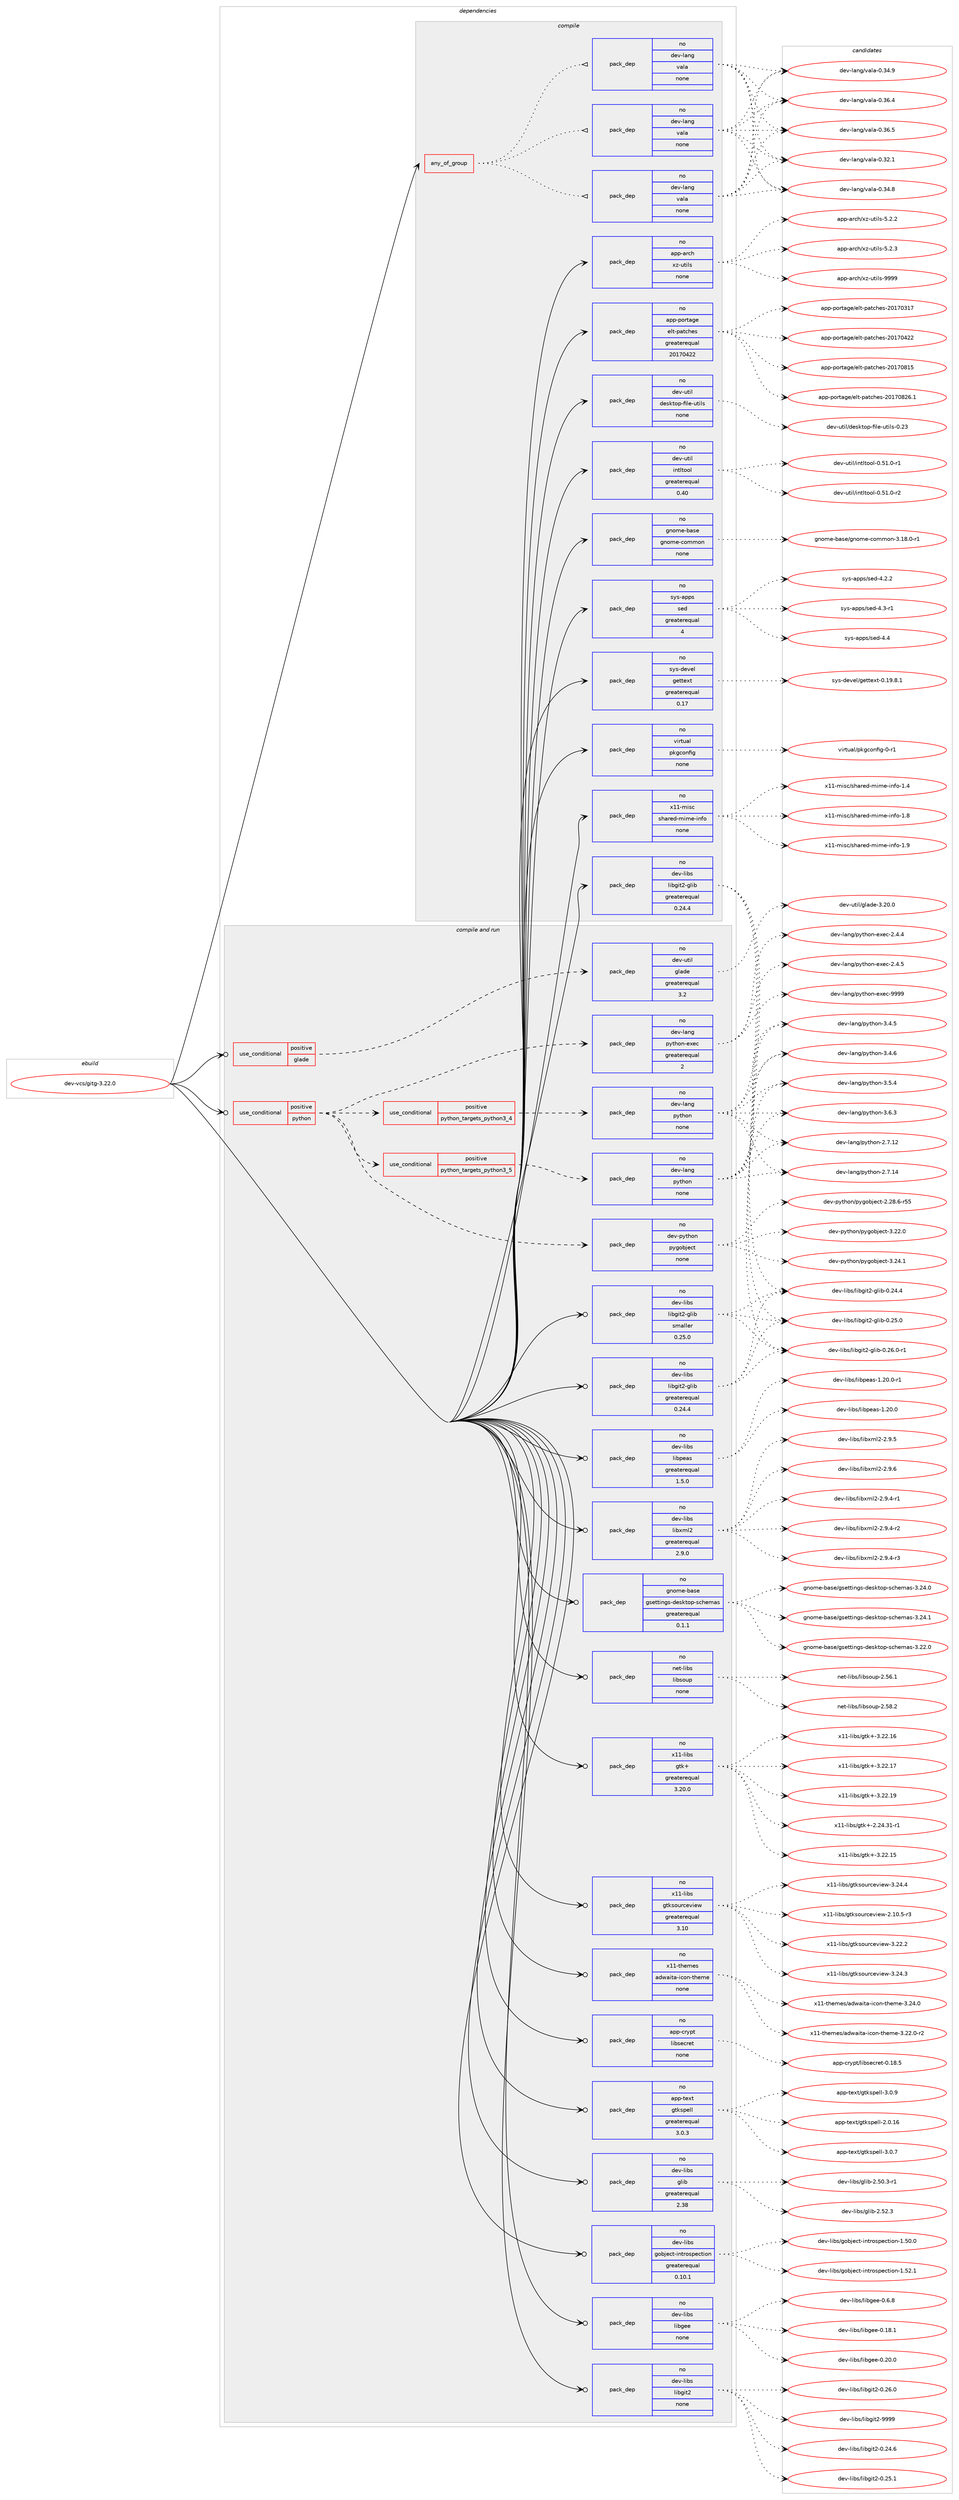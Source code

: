 digraph prolog {

# *************
# Graph options
# *************

newrank=true;
concentrate=true;
compound=true;
graph [rankdir=LR,fontname=Helvetica,fontsize=10,ranksep=1.5];#, ranksep=2.5, nodesep=0.2];
edge  [arrowhead=vee];
node  [fontname=Helvetica,fontsize=10];

# **********
# The ebuild
# **********

subgraph cluster_leftcol {
color=gray;
rank=same;
label=<<i>ebuild</i>>;
id [label="dev-vcs/gitg-3.22.0", color=red, width=4, href="../dev-vcs/gitg-3.22.0.svg"];
}

# ****************
# The dependencies
# ****************

subgraph cluster_midcol {
color=gray;
label=<<i>dependencies</i>>;
subgraph cluster_compile {
fillcolor="#eeeeee";
style=filled;
label=<<i>compile</i>>;
subgraph any4275 {
dependency291069 [label=<<TABLE BORDER="0" CELLBORDER="1" CELLSPACING="0" CELLPADDING="4"><TR><TD CELLPADDING="10">any_of_group</TD></TR></TABLE>>, shape=none, color=red];subgraph pack207439 {
dependency291070 [label=<<TABLE BORDER="0" CELLBORDER="1" CELLSPACING="0" CELLPADDING="4" WIDTH="220"><TR><TD ROWSPAN="6" CELLPADDING="30">pack_dep</TD></TR><TR><TD WIDTH="110">no</TD></TR><TR><TD>dev-lang</TD></TR><TR><TD>vala</TD></TR><TR><TD>none</TD></TR><TR><TD></TD></TR></TABLE>>, shape=none, color=blue];
}
dependency291069:e -> dependency291070:w [weight=20,style="dotted",arrowhead="oinv"];
subgraph pack207440 {
dependency291071 [label=<<TABLE BORDER="0" CELLBORDER="1" CELLSPACING="0" CELLPADDING="4" WIDTH="220"><TR><TD ROWSPAN="6" CELLPADDING="30">pack_dep</TD></TR><TR><TD WIDTH="110">no</TD></TR><TR><TD>dev-lang</TD></TR><TR><TD>vala</TD></TR><TR><TD>none</TD></TR><TR><TD></TD></TR></TABLE>>, shape=none, color=blue];
}
dependency291069:e -> dependency291071:w [weight=20,style="dotted",arrowhead="oinv"];
subgraph pack207441 {
dependency291072 [label=<<TABLE BORDER="0" CELLBORDER="1" CELLSPACING="0" CELLPADDING="4" WIDTH="220"><TR><TD ROWSPAN="6" CELLPADDING="30">pack_dep</TD></TR><TR><TD WIDTH="110">no</TD></TR><TR><TD>dev-lang</TD></TR><TR><TD>vala</TD></TR><TR><TD>none</TD></TR><TR><TD></TD></TR></TABLE>>, shape=none, color=blue];
}
dependency291069:e -> dependency291072:w [weight=20,style="dotted",arrowhead="oinv"];
}
id:e -> dependency291069:w [weight=20,style="solid",arrowhead="vee"];
subgraph pack207442 {
dependency291073 [label=<<TABLE BORDER="0" CELLBORDER="1" CELLSPACING="0" CELLPADDING="4" WIDTH="220"><TR><TD ROWSPAN="6" CELLPADDING="30">pack_dep</TD></TR><TR><TD WIDTH="110">no</TD></TR><TR><TD>app-arch</TD></TR><TR><TD>xz-utils</TD></TR><TR><TD>none</TD></TR><TR><TD></TD></TR></TABLE>>, shape=none, color=blue];
}
id:e -> dependency291073:w [weight=20,style="solid",arrowhead="vee"];
subgraph pack207443 {
dependency291074 [label=<<TABLE BORDER="0" CELLBORDER="1" CELLSPACING="0" CELLPADDING="4" WIDTH="220"><TR><TD ROWSPAN="6" CELLPADDING="30">pack_dep</TD></TR><TR><TD WIDTH="110">no</TD></TR><TR><TD>app-portage</TD></TR><TR><TD>elt-patches</TD></TR><TR><TD>greaterequal</TD></TR><TR><TD>20170422</TD></TR></TABLE>>, shape=none, color=blue];
}
id:e -> dependency291074:w [weight=20,style="solid",arrowhead="vee"];
subgraph pack207444 {
dependency291075 [label=<<TABLE BORDER="0" CELLBORDER="1" CELLSPACING="0" CELLPADDING="4" WIDTH="220"><TR><TD ROWSPAN="6" CELLPADDING="30">pack_dep</TD></TR><TR><TD WIDTH="110">no</TD></TR><TR><TD>dev-libs</TD></TR><TR><TD>libgit2-glib</TD></TR><TR><TD>greaterequal</TD></TR><TR><TD>0.24.4</TD></TR></TABLE>>, shape=none, color=blue];
}
id:e -> dependency291075:w [weight=20,style="solid",arrowhead="vee"];
subgraph pack207445 {
dependency291076 [label=<<TABLE BORDER="0" CELLBORDER="1" CELLSPACING="0" CELLPADDING="4" WIDTH="220"><TR><TD ROWSPAN="6" CELLPADDING="30">pack_dep</TD></TR><TR><TD WIDTH="110">no</TD></TR><TR><TD>dev-util</TD></TR><TR><TD>desktop-file-utils</TD></TR><TR><TD>none</TD></TR><TR><TD></TD></TR></TABLE>>, shape=none, color=blue];
}
id:e -> dependency291076:w [weight=20,style="solid",arrowhead="vee"];
subgraph pack207446 {
dependency291077 [label=<<TABLE BORDER="0" CELLBORDER="1" CELLSPACING="0" CELLPADDING="4" WIDTH="220"><TR><TD ROWSPAN="6" CELLPADDING="30">pack_dep</TD></TR><TR><TD WIDTH="110">no</TD></TR><TR><TD>dev-util</TD></TR><TR><TD>intltool</TD></TR><TR><TD>greaterequal</TD></TR><TR><TD>0.40</TD></TR></TABLE>>, shape=none, color=blue];
}
id:e -> dependency291077:w [weight=20,style="solid",arrowhead="vee"];
subgraph pack207447 {
dependency291078 [label=<<TABLE BORDER="0" CELLBORDER="1" CELLSPACING="0" CELLPADDING="4" WIDTH="220"><TR><TD ROWSPAN="6" CELLPADDING="30">pack_dep</TD></TR><TR><TD WIDTH="110">no</TD></TR><TR><TD>gnome-base</TD></TR><TR><TD>gnome-common</TD></TR><TR><TD>none</TD></TR><TR><TD></TD></TR></TABLE>>, shape=none, color=blue];
}
id:e -> dependency291078:w [weight=20,style="solid",arrowhead="vee"];
subgraph pack207448 {
dependency291079 [label=<<TABLE BORDER="0" CELLBORDER="1" CELLSPACING="0" CELLPADDING="4" WIDTH="220"><TR><TD ROWSPAN="6" CELLPADDING="30">pack_dep</TD></TR><TR><TD WIDTH="110">no</TD></TR><TR><TD>sys-apps</TD></TR><TR><TD>sed</TD></TR><TR><TD>greaterequal</TD></TR><TR><TD>4</TD></TR></TABLE>>, shape=none, color=blue];
}
id:e -> dependency291079:w [weight=20,style="solid",arrowhead="vee"];
subgraph pack207449 {
dependency291080 [label=<<TABLE BORDER="0" CELLBORDER="1" CELLSPACING="0" CELLPADDING="4" WIDTH="220"><TR><TD ROWSPAN="6" CELLPADDING="30">pack_dep</TD></TR><TR><TD WIDTH="110">no</TD></TR><TR><TD>sys-devel</TD></TR><TR><TD>gettext</TD></TR><TR><TD>greaterequal</TD></TR><TR><TD>0.17</TD></TR></TABLE>>, shape=none, color=blue];
}
id:e -> dependency291080:w [weight=20,style="solid",arrowhead="vee"];
subgraph pack207450 {
dependency291081 [label=<<TABLE BORDER="0" CELLBORDER="1" CELLSPACING="0" CELLPADDING="4" WIDTH="220"><TR><TD ROWSPAN="6" CELLPADDING="30">pack_dep</TD></TR><TR><TD WIDTH="110">no</TD></TR><TR><TD>virtual</TD></TR><TR><TD>pkgconfig</TD></TR><TR><TD>none</TD></TR><TR><TD></TD></TR></TABLE>>, shape=none, color=blue];
}
id:e -> dependency291081:w [weight=20,style="solid",arrowhead="vee"];
subgraph pack207451 {
dependency291082 [label=<<TABLE BORDER="0" CELLBORDER="1" CELLSPACING="0" CELLPADDING="4" WIDTH="220"><TR><TD ROWSPAN="6" CELLPADDING="30">pack_dep</TD></TR><TR><TD WIDTH="110">no</TD></TR><TR><TD>x11-misc</TD></TR><TR><TD>shared-mime-info</TD></TR><TR><TD>none</TD></TR><TR><TD></TD></TR></TABLE>>, shape=none, color=blue];
}
id:e -> dependency291082:w [weight=20,style="solid",arrowhead="vee"];
}
subgraph cluster_compileandrun {
fillcolor="#eeeeee";
style=filled;
label=<<i>compile and run</i>>;
subgraph cond79303 {
dependency291083 [label=<<TABLE BORDER="0" CELLBORDER="1" CELLSPACING="0" CELLPADDING="4"><TR><TD ROWSPAN="3" CELLPADDING="10">use_conditional</TD></TR><TR><TD>positive</TD></TR><TR><TD>glade</TD></TR></TABLE>>, shape=none, color=red];
subgraph pack207452 {
dependency291084 [label=<<TABLE BORDER="0" CELLBORDER="1" CELLSPACING="0" CELLPADDING="4" WIDTH="220"><TR><TD ROWSPAN="6" CELLPADDING="30">pack_dep</TD></TR><TR><TD WIDTH="110">no</TD></TR><TR><TD>dev-util</TD></TR><TR><TD>glade</TD></TR><TR><TD>greaterequal</TD></TR><TR><TD>3.2</TD></TR></TABLE>>, shape=none, color=blue];
}
dependency291083:e -> dependency291084:w [weight=20,style="dashed",arrowhead="vee"];
}
id:e -> dependency291083:w [weight=20,style="solid",arrowhead="odotvee"];
subgraph cond79304 {
dependency291085 [label=<<TABLE BORDER="0" CELLBORDER="1" CELLSPACING="0" CELLPADDING="4"><TR><TD ROWSPAN="3" CELLPADDING="10">use_conditional</TD></TR><TR><TD>positive</TD></TR><TR><TD>python</TD></TR></TABLE>>, shape=none, color=red];
subgraph cond79305 {
dependency291086 [label=<<TABLE BORDER="0" CELLBORDER="1" CELLSPACING="0" CELLPADDING="4"><TR><TD ROWSPAN="3" CELLPADDING="10">use_conditional</TD></TR><TR><TD>positive</TD></TR><TR><TD>python_targets_python3_4</TD></TR></TABLE>>, shape=none, color=red];
subgraph pack207453 {
dependency291087 [label=<<TABLE BORDER="0" CELLBORDER="1" CELLSPACING="0" CELLPADDING="4" WIDTH="220"><TR><TD ROWSPAN="6" CELLPADDING="30">pack_dep</TD></TR><TR><TD WIDTH="110">no</TD></TR><TR><TD>dev-lang</TD></TR><TR><TD>python</TD></TR><TR><TD>none</TD></TR><TR><TD></TD></TR></TABLE>>, shape=none, color=blue];
}
dependency291086:e -> dependency291087:w [weight=20,style="dashed",arrowhead="vee"];
}
dependency291085:e -> dependency291086:w [weight=20,style="dashed",arrowhead="vee"];
subgraph cond79306 {
dependency291088 [label=<<TABLE BORDER="0" CELLBORDER="1" CELLSPACING="0" CELLPADDING="4"><TR><TD ROWSPAN="3" CELLPADDING="10">use_conditional</TD></TR><TR><TD>positive</TD></TR><TR><TD>python_targets_python3_5</TD></TR></TABLE>>, shape=none, color=red];
subgraph pack207454 {
dependency291089 [label=<<TABLE BORDER="0" CELLBORDER="1" CELLSPACING="0" CELLPADDING="4" WIDTH="220"><TR><TD ROWSPAN="6" CELLPADDING="30">pack_dep</TD></TR><TR><TD WIDTH="110">no</TD></TR><TR><TD>dev-lang</TD></TR><TR><TD>python</TD></TR><TR><TD>none</TD></TR><TR><TD></TD></TR></TABLE>>, shape=none, color=blue];
}
dependency291088:e -> dependency291089:w [weight=20,style="dashed",arrowhead="vee"];
}
dependency291085:e -> dependency291088:w [weight=20,style="dashed",arrowhead="vee"];
subgraph pack207455 {
dependency291090 [label=<<TABLE BORDER="0" CELLBORDER="1" CELLSPACING="0" CELLPADDING="4" WIDTH="220"><TR><TD ROWSPAN="6" CELLPADDING="30">pack_dep</TD></TR><TR><TD WIDTH="110">no</TD></TR><TR><TD>dev-lang</TD></TR><TR><TD>python-exec</TD></TR><TR><TD>greaterequal</TD></TR><TR><TD>2</TD></TR></TABLE>>, shape=none, color=blue];
}
dependency291085:e -> dependency291090:w [weight=20,style="dashed",arrowhead="vee"];
subgraph pack207456 {
dependency291091 [label=<<TABLE BORDER="0" CELLBORDER="1" CELLSPACING="0" CELLPADDING="4" WIDTH="220"><TR><TD ROWSPAN="6" CELLPADDING="30">pack_dep</TD></TR><TR><TD WIDTH="110">no</TD></TR><TR><TD>dev-python</TD></TR><TR><TD>pygobject</TD></TR><TR><TD>none</TD></TR><TR><TD></TD></TR></TABLE>>, shape=none, color=blue];
}
dependency291085:e -> dependency291091:w [weight=20,style="dashed",arrowhead="vee"];
}
id:e -> dependency291085:w [weight=20,style="solid",arrowhead="odotvee"];
subgraph pack207457 {
dependency291092 [label=<<TABLE BORDER="0" CELLBORDER="1" CELLSPACING="0" CELLPADDING="4" WIDTH="220"><TR><TD ROWSPAN="6" CELLPADDING="30">pack_dep</TD></TR><TR><TD WIDTH="110">no</TD></TR><TR><TD>app-crypt</TD></TR><TR><TD>libsecret</TD></TR><TR><TD>none</TD></TR><TR><TD></TD></TR></TABLE>>, shape=none, color=blue];
}
id:e -> dependency291092:w [weight=20,style="solid",arrowhead="odotvee"];
subgraph pack207458 {
dependency291093 [label=<<TABLE BORDER="0" CELLBORDER="1" CELLSPACING="0" CELLPADDING="4" WIDTH="220"><TR><TD ROWSPAN="6" CELLPADDING="30">pack_dep</TD></TR><TR><TD WIDTH="110">no</TD></TR><TR><TD>app-text</TD></TR><TR><TD>gtkspell</TD></TR><TR><TD>greaterequal</TD></TR><TR><TD>3.0.3</TD></TR></TABLE>>, shape=none, color=blue];
}
id:e -> dependency291093:w [weight=20,style="solid",arrowhead="odotvee"];
subgraph pack207459 {
dependency291094 [label=<<TABLE BORDER="0" CELLBORDER="1" CELLSPACING="0" CELLPADDING="4" WIDTH="220"><TR><TD ROWSPAN="6" CELLPADDING="30">pack_dep</TD></TR><TR><TD WIDTH="110">no</TD></TR><TR><TD>dev-libs</TD></TR><TR><TD>glib</TD></TR><TR><TD>greaterequal</TD></TR><TR><TD>2.38</TD></TR></TABLE>>, shape=none, color=blue];
}
id:e -> dependency291094:w [weight=20,style="solid",arrowhead="odotvee"];
subgraph pack207460 {
dependency291095 [label=<<TABLE BORDER="0" CELLBORDER="1" CELLSPACING="0" CELLPADDING="4" WIDTH="220"><TR><TD ROWSPAN="6" CELLPADDING="30">pack_dep</TD></TR><TR><TD WIDTH="110">no</TD></TR><TR><TD>dev-libs</TD></TR><TR><TD>gobject-introspection</TD></TR><TR><TD>greaterequal</TD></TR><TR><TD>0.10.1</TD></TR></TABLE>>, shape=none, color=blue];
}
id:e -> dependency291095:w [weight=20,style="solid",arrowhead="odotvee"];
subgraph pack207461 {
dependency291096 [label=<<TABLE BORDER="0" CELLBORDER="1" CELLSPACING="0" CELLPADDING="4" WIDTH="220"><TR><TD ROWSPAN="6" CELLPADDING="30">pack_dep</TD></TR><TR><TD WIDTH="110">no</TD></TR><TR><TD>dev-libs</TD></TR><TR><TD>libgee</TD></TR><TR><TD>none</TD></TR><TR><TD></TD></TR></TABLE>>, shape=none, color=blue];
}
id:e -> dependency291096:w [weight=20,style="solid",arrowhead="odotvee"];
subgraph pack207462 {
dependency291097 [label=<<TABLE BORDER="0" CELLBORDER="1" CELLSPACING="0" CELLPADDING="4" WIDTH="220"><TR><TD ROWSPAN="6" CELLPADDING="30">pack_dep</TD></TR><TR><TD WIDTH="110">no</TD></TR><TR><TD>dev-libs</TD></TR><TR><TD>libgit2</TD></TR><TR><TD>none</TD></TR><TR><TD></TD></TR></TABLE>>, shape=none, color=blue];
}
id:e -> dependency291097:w [weight=20,style="solid",arrowhead="odotvee"];
subgraph pack207463 {
dependency291098 [label=<<TABLE BORDER="0" CELLBORDER="1" CELLSPACING="0" CELLPADDING="4" WIDTH="220"><TR><TD ROWSPAN="6" CELLPADDING="30">pack_dep</TD></TR><TR><TD WIDTH="110">no</TD></TR><TR><TD>dev-libs</TD></TR><TR><TD>libgit2-glib</TD></TR><TR><TD>greaterequal</TD></TR><TR><TD>0.24.4</TD></TR></TABLE>>, shape=none, color=blue];
}
id:e -> dependency291098:w [weight=20,style="solid",arrowhead="odotvee"];
subgraph pack207464 {
dependency291099 [label=<<TABLE BORDER="0" CELLBORDER="1" CELLSPACING="0" CELLPADDING="4" WIDTH="220"><TR><TD ROWSPAN="6" CELLPADDING="30">pack_dep</TD></TR><TR><TD WIDTH="110">no</TD></TR><TR><TD>dev-libs</TD></TR><TR><TD>libgit2-glib</TD></TR><TR><TD>smaller</TD></TR><TR><TD>0.25.0</TD></TR></TABLE>>, shape=none, color=blue];
}
id:e -> dependency291099:w [weight=20,style="solid",arrowhead="odotvee"];
subgraph pack207465 {
dependency291100 [label=<<TABLE BORDER="0" CELLBORDER="1" CELLSPACING="0" CELLPADDING="4" WIDTH="220"><TR><TD ROWSPAN="6" CELLPADDING="30">pack_dep</TD></TR><TR><TD WIDTH="110">no</TD></TR><TR><TD>dev-libs</TD></TR><TR><TD>libpeas</TD></TR><TR><TD>greaterequal</TD></TR><TR><TD>1.5.0</TD></TR></TABLE>>, shape=none, color=blue];
}
id:e -> dependency291100:w [weight=20,style="solid",arrowhead="odotvee"];
subgraph pack207466 {
dependency291101 [label=<<TABLE BORDER="0" CELLBORDER="1" CELLSPACING="0" CELLPADDING="4" WIDTH="220"><TR><TD ROWSPAN="6" CELLPADDING="30">pack_dep</TD></TR><TR><TD WIDTH="110">no</TD></TR><TR><TD>dev-libs</TD></TR><TR><TD>libxml2</TD></TR><TR><TD>greaterequal</TD></TR><TR><TD>2.9.0</TD></TR></TABLE>>, shape=none, color=blue];
}
id:e -> dependency291101:w [weight=20,style="solid",arrowhead="odotvee"];
subgraph pack207467 {
dependency291102 [label=<<TABLE BORDER="0" CELLBORDER="1" CELLSPACING="0" CELLPADDING="4" WIDTH="220"><TR><TD ROWSPAN="6" CELLPADDING="30">pack_dep</TD></TR><TR><TD WIDTH="110">no</TD></TR><TR><TD>gnome-base</TD></TR><TR><TD>gsettings-desktop-schemas</TD></TR><TR><TD>greaterequal</TD></TR><TR><TD>0.1.1</TD></TR></TABLE>>, shape=none, color=blue];
}
id:e -> dependency291102:w [weight=20,style="solid",arrowhead="odotvee"];
subgraph pack207468 {
dependency291103 [label=<<TABLE BORDER="0" CELLBORDER="1" CELLSPACING="0" CELLPADDING="4" WIDTH="220"><TR><TD ROWSPAN="6" CELLPADDING="30">pack_dep</TD></TR><TR><TD WIDTH="110">no</TD></TR><TR><TD>net-libs</TD></TR><TR><TD>libsoup</TD></TR><TR><TD>none</TD></TR><TR><TD></TD></TR></TABLE>>, shape=none, color=blue];
}
id:e -> dependency291103:w [weight=20,style="solid",arrowhead="odotvee"];
subgraph pack207469 {
dependency291104 [label=<<TABLE BORDER="0" CELLBORDER="1" CELLSPACING="0" CELLPADDING="4" WIDTH="220"><TR><TD ROWSPAN="6" CELLPADDING="30">pack_dep</TD></TR><TR><TD WIDTH="110">no</TD></TR><TR><TD>x11-libs</TD></TR><TR><TD>gtk+</TD></TR><TR><TD>greaterequal</TD></TR><TR><TD>3.20.0</TD></TR></TABLE>>, shape=none, color=blue];
}
id:e -> dependency291104:w [weight=20,style="solid",arrowhead="odotvee"];
subgraph pack207470 {
dependency291105 [label=<<TABLE BORDER="0" CELLBORDER="1" CELLSPACING="0" CELLPADDING="4" WIDTH="220"><TR><TD ROWSPAN="6" CELLPADDING="30">pack_dep</TD></TR><TR><TD WIDTH="110">no</TD></TR><TR><TD>x11-libs</TD></TR><TR><TD>gtksourceview</TD></TR><TR><TD>greaterequal</TD></TR><TR><TD>3.10</TD></TR></TABLE>>, shape=none, color=blue];
}
id:e -> dependency291105:w [weight=20,style="solid",arrowhead="odotvee"];
subgraph pack207471 {
dependency291106 [label=<<TABLE BORDER="0" CELLBORDER="1" CELLSPACING="0" CELLPADDING="4" WIDTH="220"><TR><TD ROWSPAN="6" CELLPADDING="30">pack_dep</TD></TR><TR><TD WIDTH="110">no</TD></TR><TR><TD>x11-themes</TD></TR><TR><TD>adwaita-icon-theme</TD></TR><TR><TD>none</TD></TR><TR><TD></TD></TR></TABLE>>, shape=none, color=blue];
}
id:e -> dependency291106:w [weight=20,style="solid",arrowhead="odotvee"];
}
subgraph cluster_run {
fillcolor="#eeeeee";
style=filled;
label=<<i>run</i>>;
}
}

# **************
# The candidates
# **************

subgraph cluster_choices {
rank=same;
color=gray;
label=<<i>candidates</i>>;

subgraph choice207439 {
color=black;
nodesep=1;
choice100101118451089711010347118971089745484651504649 [label="dev-lang/vala-0.32.1", color=red, width=4,href="../dev-lang/vala-0.32.1.svg"];
choice100101118451089711010347118971089745484651524656 [label="dev-lang/vala-0.34.8", color=red, width=4,href="../dev-lang/vala-0.34.8.svg"];
choice100101118451089711010347118971089745484651524657 [label="dev-lang/vala-0.34.9", color=red, width=4,href="../dev-lang/vala-0.34.9.svg"];
choice100101118451089711010347118971089745484651544652 [label="dev-lang/vala-0.36.4", color=red, width=4,href="../dev-lang/vala-0.36.4.svg"];
choice100101118451089711010347118971089745484651544653 [label="dev-lang/vala-0.36.5", color=red, width=4,href="../dev-lang/vala-0.36.5.svg"];
dependency291070:e -> choice100101118451089711010347118971089745484651504649:w [style=dotted,weight="100"];
dependency291070:e -> choice100101118451089711010347118971089745484651524656:w [style=dotted,weight="100"];
dependency291070:e -> choice100101118451089711010347118971089745484651524657:w [style=dotted,weight="100"];
dependency291070:e -> choice100101118451089711010347118971089745484651544652:w [style=dotted,weight="100"];
dependency291070:e -> choice100101118451089711010347118971089745484651544653:w [style=dotted,weight="100"];
}
subgraph choice207440 {
color=black;
nodesep=1;
choice100101118451089711010347118971089745484651504649 [label="dev-lang/vala-0.32.1", color=red, width=4,href="../dev-lang/vala-0.32.1.svg"];
choice100101118451089711010347118971089745484651524656 [label="dev-lang/vala-0.34.8", color=red, width=4,href="../dev-lang/vala-0.34.8.svg"];
choice100101118451089711010347118971089745484651524657 [label="dev-lang/vala-0.34.9", color=red, width=4,href="../dev-lang/vala-0.34.9.svg"];
choice100101118451089711010347118971089745484651544652 [label="dev-lang/vala-0.36.4", color=red, width=4,href="../dev-lang/vala-0.36.4.svg"];
choice100101118451089711010347118971089745484651544653 [label="dev-lang/vala-0.36.5", color=red, width=4,href="../dev-lang/vala-0.36.5.svg"];
dependency291071:e -> choice100101118451089711010347118971089745484651504649:w [style=dotted,weight="100"];
dependency291071:e -> choice100101118451089711010347118971089745484651524656:w [style=dotted,weight="100"];
dependency291071:e -> choice100101118451089711010347118971089745484651524657:w [style=dotted,weight="100"];
dependency291071:e -> choice100101118451089711010347118971089745484651544652:w [style=dotted,weight="100"];
dependency291071:e -> choice100101118451089711010347118971089745484651544653:w [style=dotted,weight="100"];
}
subgraph choice207441 {
color=black;
nodesep=1;
choice100101118451089711010347118971089745484651504649 [label="dev-lang/vala-0.32.1", color=red, width=4,href="../dev-lang/vala-0.32.1.svg"];
choice100101118451089711010347118971089745484651524656 [label="dev-lang/vala-0.34.8", color=red, width=4,href="../dev-lang/vala-0.34.8.svg"];
choice100101118451089711010347118971089745484651524657 [label="dev-lang/vala-0.34.9", color=red, width=4,href="../dev-lang/vala-0.34.9.svg"];
choice100101118451089711010347118971089745484651544652 [label="dev-lang/vala-0.36.4", color=red, width=4,href="../dev-lang/vala-0.36.4.svg"];
choice100101118451089711010347118971089745484651544653 [label="dev-lang/vala-0.36.5", color=red, width=4,href="../dev-lang/vala-0.36.5.svg"];
dependency291072:e -> choice100101118451089711010347118971089745484651504649:w [style=dotted,weight="100"];
dependency291072:e -> choice100101118451089711010347118971089745484651524656:w [style=dotted,weight="100"];
dependency291072:e -> choice100101118451089711010347118971089745484651524657:w [style=dotted,weight="100"];
dependency291072:e -> choice100101118451089711010347118971089745484651544652:w [style=dotted,weight="100"];
dependency291072:e -> choice100101118451089711010347118971089745484651544653:w [style=dotted,weight="100"];
}
subgraph choice207442 {
color=black;
nodesep=1;
choice971121124597114991044712012245117116105108115455346504650 [label="app-arch/xz-utils-5.2.2", color=red, width=4,href="../app-arch/xz-utils-5.2.2.svg"];
choice971121124597114991044712012245117116105108115455346504651 [label="app-arch/xz-utils-5.2.3", color=red, width=4,href="../app-arch/xz-utils-5.2.3.svg"];
choice9711211245971149910447120122451171161051081154557575757 [label="app-arch/xz-utils-9999", color=red, width=4,href="../app-arch/xz-utils-9999.svg"];
dependency291073:e -> choice971121124597114991044712012245117116105108115455346504650:w [style=dotted,weight="100"];
dependency291073:e -> choice971121124597114991044712012245117116105108115455346504651:w [style=dotted,weight="100"];
dependency291073:e -> choice9711211245971149910447120122451171161051081154557575757:w [style=dotted,weight="100"];
}
subgraph choice207443 {
color=black;
nodesep=1;
choice97112112451121111141169710310147101108116451129711699104101115455048495548514955 [label="app-portage/elt-patches-20170317", color=red, width=4,href="../app-portage/elt-patches-20170317.svg"];
choice97112112451121111141169710310147101108116451129711699104101115455048495548525050 [label="app-portage/elt-patches-20170422", color=red, width=4,href="../app-portage/elt-patches-20170422.svg"];
choice97112112451121111141169710310147101108116451129711699104101115455048495548564953 [label="app-portage/elt-patches-20170815", color=red, width=4,href="../app-portage/elt-patches-20170815.svg"];
choice971121124511211111411697103101471011081164511297116991041011154550484955485650544649 [label="app-portage/elt-patches-20170826.1", color=red, width=4,href="../app-portage/elt-patches-20170826.1.svg"];
dependency291074:e -> choice97112112451121111141169710310147101108116451129711699104101115455048495548514955:w [style=dotted,weight="100"];
dependency291074:e -> choice97112112451121111141169710310147101108116451129711699104101115455048495548525050:w [style=dotted,weight="100"];
dependency291074:e -> choice97112112451121111141169710310147101108116451129711699104101115455048495548564953:w [style=dotted,weight="100"];
dependency291074:e -> choice971121124511211111411697103101471011081164511297116991041011154550484955485650544649:w [style=dotted,weight="100"];
}
subgraph choice207444 {
color=black;
nodesep=1;
choice1001011184510810598115471081059810310511650451031081059845484650524652 [label="dev-libs/libgit2-glib-0.24.4", color=red, width=4,href="../dev-libs/libgit2-glib-0.24.4.svg"];
choice1001011184510810598115471081059810310511650451031081059845484650534648 [label="dev-libs/libgit2-glib-0.25.0", color=red, width=4,href="../dev-libs/libgit2-glib-0.25.0.svg"];
choice10010111845108105981154710810598103105116504510310810598454846505446484511449 [label="dev-libs/libgit2-glib-0.26.0-r1", color=red, width=4,href="../dev-libs/libgit2-glib-0.26.0-r1.svg"];
dependency291075:e -> choice1001011184510810598115471081059810310511650451031081059845484650524652:w [style=dotted,weight="100"];
dependency291075:e -> choice1001011184510810598115471081059810310511650451031081059845484650534648:w [style=dotted,weight="100"];
dependency291075:e -> choice10010111845108105981154710810598103105116504510310810598454846505446484511449:w [style=dotted,weight="100"];
}
subgraph choice207445 {
color=black;
nodesep=1;
choice100101118451171161051084710010111510711611111245102105108101451171161051081154548465051 [label="dev-util/desktop-file-utils-0.23", color=red, width=4,href="../dev-util/desktop-file-utils-0.23.svg"];
dependency291076:e -> choice100101118451171161051084710010111510711611111245102105108101451171161051081154548465051:w [style=dotted,weight="100"];
}
subgraph choice207446 {
color=black;
nodesep=1;
choice1001011184511711610510847105110116108116111111108454846534946484511449 [label="dev-util/intltool-0.51.0-r1", color=red, width=4,href="../dev-util/intltool-0.51.0-r1.svg"];
choice1001011184511711610510847105110116108116111111108454846534946484511450 [label="dev-util/intltool-0.51.0-r2", color=red, width=4,href="../dev-util/intltool-0.51.0-r2.svg"];
dependency291077:e -> choice1001011184511711610510847105110116108116111111108454846534946484511449:w [style=dotted,weight="100"];
dependency291077:e -> choice1001011184511711610510847105110116108116111111108454846534946484511450:w [style=dotted,weight="100"];
}
subgraph choice207447 {
color=black;
nodesep=1;
choice103110111109101459897115101471031101111091014599111109109111110455146495646484511449 [label="gnome-base/gnome-common-3.18.0-r1", color=red, width=4,href="../gnome-base/gnome-common-3.18.0-r1.svg"];
dependency291078:e -> choice103110111109101459897115101471031101111091014599111109109111110455146495646484511449:w [style=dotted,weight="100"];
}
subgraph choice207448 {
color=black;
nodesep=1;
choice115121115459711211211547115101100455246504650 [label="sys-apps/sed-4.2.2", color=red, width=4,href="../sys-apps/sed-4.2.2.svg"];
choice115121115459711211211547115101100455246514511449 [label="sys-apps/sed-4.3-r1", color=red, width=4,href="../sys-apps/sed-4.3-r1.svg"];
choice11512111545971121121154711510110045524652 [label="sys-apps/sed-4.4", color=red, width=4,href="../sys-apps/sed-4.4.svg"];
dependency291079:e -> choice115121115459711211211547115101100455246504650:w [style=dotted,weight="100"];
dependency291079:e -> choice115121115459711211211547115101100455246514511449:w [style=dotted,weight="100"];
dependency291079:e -> choice11512111545971121121154711510110045524652:w [style=dotted,weight="100"];
}
subgraph choice207449 {
color=black;
nodesep=1;
choice1151211154510010111810110847103101116116101120116454846495746564649 [label="sys-devel/gettext-0.19.8.1", color=red, width=4,href="../sys-devel/gettext-0.19.8.1.svg"];
dependency291080:e -> choice1151211154510010111810110847103101116116101120116454846495746564649:w [style=dotted,weight="100"];
}
subgraph choice207450 {
color=black;
nodesep=1;
choice11810511411611797108471121071039911111010210510345484511449 [label="virtual/pkgconfig-0-r1", color=red, width=4,href="../virtual/pkgconfig-0-r1.svg"];
dependency291081:e -> choice11810511411611797108471121071039911111010210510345484511449:w [style=dotted,weight="100"];
}
subgraph choice207451 {
color=black;
nodesep=1;
choice120494945109105115994711510497114101100451091051091014510511010211145494652 [label="x11-misc/shared-mime-info-1.4", color=red, width=4,href="../x11-misc/shared-mime-info-1.4.svg"];
choice120494945109105115994711510497114101100451091051091014510511010211145494656 [label="x11-misc/shared-mime-info-1.8", color=red, width=4,href="../x11-misc/shared-mime-info-1.8.svg"];
choice120494945109105115994711510497114101100451091051091014510511010211145494657 [label="x11-misc/shared-mime-info-1.9", color=red, width=4,href="../x11-misc/shared-mime-info-1.9.svg"];
dependency291082:e -> choice120494945109105115994711510497114101100451091051091014510511010211145494652:w [style=dotted,weight="100"];
dependency291082:e -> choice120494945109105115994711510497114101100451091051091014510511010211145494656:w [style=dotted,weight="100"];
dependency291082:e -> choice120494945109105115994711510497114101100451091051091014510511010211145494657:w [style=dotted,weight="100"];
}
subgraph choice207452 {
color=black;
nodesep=1;
choice10010111845117116105108471031089710010145514650484648 [label="dev-util/glade-3.20.0", color=red, width=4,href="../dev-util/glade-3.20.0.svg"];
dependency291084:e -> choice10010111845117116105108471031089710010145514650484648:w [style=dotted,weight="100"];
}
subgraph choice207453 {
color=black;
nodesep=1;
choice10010111845108971101034711212111610411111045504655464950 [label="dev-lang/python-2.7.12", color=red, width=4,href="../dev-lang/python-2.7.12.svg"];
choice10010111845108971101034711212111610411111045504655464952 [label="dev-lang/python-2.7.14", color=red, width=4,href="../dev-lang/python-2.7.14.svg"];
choice100101118451089711010347112121116104111110455146524653 [label="dev-lang/python-3.4.5", color=red, width=4,href="../dev-lang/python-3.4.5.svg"];
choice100101118451089711010347112121116104111110455146524654 [label="dev-lang/python-3.4.6", color=red, width=4,href="../dev-lang/python-3.4.6.svg"];
choice100101118451089711010347112121116104111110455146534652 [label="dev-lang/python-3.5.4", color=red, width=4,href="../dev-lang/python-3.5.4.svg"];
choice100101118451089711010347112121116104111110455146544651 [label="dev-lang/python-3.6.3", color=red, width=4,href="../dev-lang/python-3.6.3.svg"];
dependency291087:e -> choice10010111845108971101034711212111610411111045504655464950:w [style=dotted,weight="100"];
dependency291087:e -> choice10010111845108971101034711212111610411111045504655464952:w [style=dotted,weight="100"];
dependency291087:e -> choice100101118451089711010347112121116104111110455146524653:w [style=dotted,weight="100"];
dependency291087:e -> choice100101118451089711010347112121116104111110455146524654:w [style=dotted,weight="100"];
dependency291087:e -> choice100101118451089711010347112121116104111110455146534652:w [style=dotted,weight="100"];
dependency291087:e -> choice100101118451089711010347112121116104111110455146544651:w [style=dotted,weight="100"];
}
subgraph choice207454 {
color=black;
nodesep=1;
choice10010111845108971101034711212111610411111045504655464950 [label="dev-lang/python-2.7.12", color=red, width=4,href="../dev-lang/python-2.7.12.svg"];
choice10010111845108971101034711212111610411111045504655464952 [label="dev-lang/python-2.7.14", color=red, width=4,href="../dev-lang/python-2.7.14.svg"];
choice100101118451089711010347112121116104111110455146524653 [label="dev-lang/python-3.4.5", color=red, width=4,href="../dev-lang/python-3.4.5.svg"];
choice100101118451089711010347112121116104111110455146524654 [label="dev-lang/python-3.4.6", color=red, width=4,href="../dev-lang/python-3.4.6.svg"];
choice100101118451089711010347112121116104111110455146534652 [label="dev-lang/python-3.5.4", color=red, width=4,href="../dev-lang/python-3.5.4.svg"];
choice100101118451089711010347112121116104111110455146544651 [label="dev-lang/python-3.6.3", color=red, width=4,href="../dev-lang/python-3.6.3.svg"];
dependency291089:e -> choice10010111845108971101034711212111610411111045504655464950:w [style=dotted,weight="100"];
dependency291089:e -> choice10010111845108971101034711212111610411111045504655464952:w [style=dotted,weight="100"];
dependency291089:e -> choice100101118451089711010347112121116104111110455146524653:w [style=dotted,weight="100"];
dependency291089:e -> choice100101118451089711010347112121116104111110455146524654:w [style=dotted,weight="100"];
dependency291089:e -> choice100101118451089711010347112121116104111110455146534652:w [style=dotted,weight="100"];
dependency291089:e -> choice100101118451089711010347112121116104111110455146544651:w [style=dotted,weight="100"];
}
subgraph choice207455 {
color=black;
nodesep=1;
choice1001011184510897110103471121211161041111104510112010199455046524652 [label="dev-lang/python-exec-2.4.4", color=red, width=4,href="../dev-lang/python-exec-2.4.4.svg"];
choice1001011184510897110103471121211161041111104510112010199455046524653 [label="dev-lang/python-exec-2.4.5", color=red, width=4,href="../dev-lang/python-exec-2.4.5.svg"];
choice10010111845108971101034711212111610411111045101120101994557575757 [label="dev-lang/python-exec-9999", color=red, width=4,href="../dev-lang/python-exec-9999.svg"];
dependency291090:e -> choice1001011184510897110103471121211161041111104510112010199455046524652:w [style=dotted,weight="100"];
dependency291090:e -> choice1001011184510897110103471121211161041111104510112010199455046524653:w [style=dotted,weight="100"];
dependency291090:e -> choice10010111845108971101034711212111610411111045101120101994557575757:w [style=dotted,weight="100"];
}
subgraph choice207456 {
color=black;
nodesep=1;
choice1001011184511212111610411111047112121103111981061019911645504650564654451145353 [label="dev-python/pygobject-2.28.6-r55", color=red, width=4,href="../dev-python/pygobject-2.28.6-r55.svg"];
choice1001011184511212111610411111047112121103111981061019911645514650504648 [label="dev-python/pygobject-3.22.0", color=red, width=4,href="../dev-python/pygobject-3.22.0.svg"];
choice1001011184511212111610411111047112121103111981061019911645514650524649 [label="dev-python/pygobject-3.24.1", color=red, width=4,href="../dev-python/pygobject-3.24.1.svg"];
dependency291091:e -> choice1001011184511212111610411111047112121103111981061019911645504650564654451145353:w [style=dotted,weight="100"];
dependency291091:e -> choice1001011184511212111610411111047112121103111981061019911645514650504648:w [style=dotted,weight="100"];
dependency291091:e -> choice1001011184511212111610411111047112121103111981061019911645514650524649:w [style=dotted,weight="100"];
}
subgraph choice207457 {
color=black;
nodesep=1;
choice97112112459911412111211647108105981151019911410111645484649564653 [label="app-crypt/libsecret-0.18.5", color=red, width=4,href="../app-crypt/libsecret-0.18.5.svg"];
dependency291092:e -> choice97112112459911412111211647108105981151019911410111645484649564653:w [style=dotted,weight="100"];
}
subgraph choice207458 {
color=black;
nodesep=1;
choice97112112451161011201164710311610711511210110810845504648464954 [label="app-text/gtkspell-2.0.16", color=red, width=4,href="../app-text/gtkspell-2.0.16.svg"];
choice971121124511610112011647103116107115112101108108455146484655 [label="app-text/gtkspell-3.0.7", color=red, width=4,href="../app-text/gtkspell-3.0.7.svg"];
choice971121124511610112011647103116107115112101108108455146484657 [label="app-text/gtkspell-3.0.9", color=red, width=4,href="../app-text/gtkspell-3.0.9.svg"];
dependency291093:e -> choice97112112451161011201164710311610711511210110810845504648464954:w [style=dotted,weight="100"];
dependency291093:e -> choice971121124511610112011647103116107115112101108108455146484655:w [style=dotted,weight="100"];
dependency291093:e -> choice971121124511610112011647103116107115112101108108455146484657:w [style=dotted,weight="100"];
}
subgraph choice207459 {
color=black;
nodesep=1;
choice10010111845108105981154710310810598455046534846514511449 [label="dev-libs/glib-2.50.3-r1", color=red, width=4,href="../dev-libs/glib-2.50.3-r1.svg"];
choice1001011184510810598115471031081059845504653504651 [label="dev-libs/glib-2.52.3", color=red, width=4,href="../dev-libs/glib-2.52.3.svg"];
dependency291094:e -> choice10010111845108105981154710310810598455046534846514511449:w [style=dotted,weight="100"];
dependency291094:e -> choice1001011184510810598115471031081059845504653504651:w [style=dotted,weight="100"];
}
subgraph choice207460 {
color=black;
nodesep=1;
choice1001011184510810598115471031119810610199116451051101161141111151121019911610511111045494653484648 [label="dev-libs/gobject-introspection-1.50.0", color=red, width=4,href="../dev-libs/gobject-introspection-1.50.0.svg"];
choice1001011184510810598115471031119810610199116451051101161141111151121019911610511111045494653504649 [label="dev-libs/gobject-introspection-1.52.1", color=red, width=4,href="../dev-libs/gobject-introspection-1.52.1.svg"];
dependency291095:e -> choice1001011184510810598115471031119810610199116451051101161141111151121019911610511111045494653484648:w [style=dotted,weight="100"];
dependency291095:e -> choice1001011184510810598115471031119810610199116451051101161141111151121019911610511111045494653504649:w [style=dotted,weight="100"];
}
subgraph choice207461 {
color=black;
nodesep=1;
choice1001011184510810598115471081059810310110145484649564649 [label="dev-libs/libgee-0.18.1", color=red, width=4,href="../dev-libs/libgee-0.18.1.svg"];
choice1001011184510810598115471081059810310110145484650484648 [label="dev-libs/libgee-0.20.0", color=red, width=4,href="../dev-libs/libgee-0.20.0.svg"];
choice10010111845108105981154710810598103101101454846544656 [label="dev-libs/libgee-0.6.8", color=red, width=4,href="../dev-libs/libgee-0.6.8.svg"];
dependency291096:e -> choice1001011184510810598115471081059810310110145484649564649:w [style=dotted,weight="100"];
dependency291096:e -> choice1001011184510810598115471081059810310110145484650484648:w [style=dotted,weight="100"];
dependency291096:e -> choice10010111845108105981154710810598103101101454846544656:w [style=dotted,weight="100"];
}
subgraph choice207462 {
color=black;
nodesep=1;
choice100101118451081059811547108105981031051165045484650524654 [label="dev-libs/libgit2-0.24.6", color=red, width=4,href="../dev-libs/libgit2-0.24.6.svg"];
choice100101118451081059811547108105981031051165045484650534649 [label="dev-libs/libgit2-0.25.1", color=red, width=4,href="../dev-libs/libgit2-0.25.1.svg"];
choice100101118451081059811547108105981031051165045484650544648 [label="dev-libs/libgit2-0.26.0", color=red, width=4,href="../dev-libs/libgit2-0.26.0.svg"];
choice10010111845108105981154710810598103105116504557575757 [label="dev-libs/libgit2-9999", color=red, width=4,href="../dev-libs/libgit2-9999.svg"];
dependency291097:e -> choice100101118451081059811547108105981031051165045484650524654:w [style=dotted,weight="100"];
dependency291097:e -> choice100101118451081059811547108105981031051165045484650534649:w [style=dotted,weight="100"];
dependency291097:e -> choice100101118451081059811547108105981031051165045484650544648:w [style=dotted,weight="100"];
dependency291097:e -> choice10010111845108105981154710810598103105116504557575757:w [style=dotted,weight="100"];
}
subgraph choice207463 {
color=black;
nodesep=1;
choice1001011184510810598115471081059810310511650451031081059845484650524652 [label="dev-libs/libgit2-glib-0.24.4", color=red, width=4,href="../dev-libs/libgit2-glib-0.24.4.svg"];
choice1001011184510810598115471081059810310511650451031081059845484650534648 [label="dev-libs/libgit2-glib-0.25.0", color=red, width=4,href="../dev-libs/libgit2-glib-0.25.0.svg"];
choice10010111845108105981154710810598103105116504510310810598454846505446484511449 [label="dev-libs/libgit2-glib-0.26.0-r1", color=red, width=4,href="../dev-libs/libgit2-glib-0.26.0-r1.svg"];
dependency291098:e -> choice1001011184510810598115471081059810310511650451031081059845484650524652:w [style=dotted,weight="100"];
dependency291098:e -> choice1001011184510810598115471081059810310511650451031081059845484650534648:w [style=dotted,weight="100"];
dependency291098:e -> choice10010111845108105981154710810598103105116504510310810598454846505446484511449:w [style=dotted,weight="100"];
}
subgraph choice207464 {
color=black;
nodesep=1;
choice1001011184510810598115471081059810310511650451031081059845484650524652 [label="dev-libs/libgit2-glib-0.24.4", color=red, width=4,href="../dev-libs/libgit2-glib-0.24.4.svg"];
choice1001011184510810598115471081059810310511650451031081059845484650534648 [label="dev-libs/libgit2-glib-0.25.0", color=red, width=4,href="../dev-libs/libgit2-glib-0.25.0.svg"];
choice10010111845108105981154710810598103105116504510310810598454846505446484511449 [label="dev-libs/libgit2-glib-0.26.0-r1", color=red, width=4,href="../dev-libs/libgit2-glib-0.26.0-r1.svg"];
dependency291099:e -> choice1001011184510810598115471081059810310511650451031081059845484650524652:w [style=dotted,weight="100"];
dependency291099:e -> choice1001011184510810598115471081059810310511650451031081059845484650534648:w [style=dotted,weight="100"];
dependency291099:e -> choice10010111845108105981154710810598103105116504510310810598454846505446484511449:w [style=dotted,weight="100"];
}
subgraph choice207465 {
color=black;
nodesep=1;
choice100101118451081059811547108105981121019711545494650484648 [label="dev-libs/libpeas-1.20.0", color=red, width=4,href="../dev-libs/libpeas-1.20.0.svg"];
choice1001011184510810598115471081059811210197115454946504846484511449 [label="dev-libs/libpeas-1.20.0-r1", color=red, width=4,href="../dev-libs/libpeas-1.20.0-r1.svg"];
dependency291100:e -> choice100101118451081059811547108105981121019711545494650484648:w [style=dotted,weight="100"];
dependency291100:e -> choice1001011184510810598115471081059811210197115454946504846484511449:w [style=dotted,weight="100"];
}
subgraph choice207466 {
color=black;
nodesep=1;
choice10010111845108105981154710810598120109108504550465746524511449 [label="dev-libs/libxml2-2.9.4-r1", color=red, width=4,href="../dev-libs/libxml2-2.9.4-r1.svg"];
choice10010111845108105981154710810598120109108504550465746524511450 [label="dev-libs/libxml2-2.9.4-r2", color=red, width=4,href="../dev-libs/libxml2-2.9.4-r2.svg"];
choice10010111845108105981154710810598120109108504550465746524511451 [label="dev-libs/libxml2-2.9.4-r3", color=red, width=4,href="../dev-libs/libxml2-2.9.4-r3.svg"];
choice1001011184510810598115471081059812010910850455046574653 [label="dev-libs/libxml2-2.9.5", color=red, width=4,href="../dev-libs/libxml2-2.9.5.svg"];
choice1001011184510810598115471081059812010910850455046574654 [label="dev-libs/libxml2-2.9.6", color=red, width=4,href="../dev-libs/libxml2-2.9.6.svg"];
dependency291101:e -> choice10010111845108105981154710810598120109108504550465746524511449:w [style=dotted,weight="100"];
dependency291101:e -> choice10010111845108105981154710810598120109108504550465746524511450:w [style=dotted,weight="100"];
dependency291101:e -> choice10010111845108105981154710810598120109108504550465746524511451:w [style=dotted,weight="100"];
dependency291101:e -> choice1001011184510810598115471081059812010910850455046574653:w [style=dotted,weight="100"];
dependency291101:e -> choice1001011184510810598115471081059812010910850455046574654:w [style=dotted,weight="100"];
}
subgraph choice207467 {
color=black;
nodesep=1;
choice103110111109101459897115101471031151011161161051101031154510010111510711611111245115991041011099711545514650504648 [label="gnome-base/gsettings-desktop-schemas-3.22.0", color=red, width=4,href="../gnome-base/gsettings-desktop-schemas-3.22.0.svg"];
choice103110111109101459897115101471031151011161161051101031154510010111510711611111245115991041011099711545514650524648 [label="gnome-base/gsettings-desktop-schemas-3.24.0", color=red, width=4,href="../gnome-base/gsettings-desktop-schemas-3.24.0.svg"];
choice103110111109101459897115101471031151011161161051101031154510010111510711611111245115991041011099711545514650524649 [label="gnome-base/gsettings-desktop-schemas-3.24.1", color=red, width=4,href="../gnome-base/gsettings-desktop-schemas-3.24.1.svg"];
dependency291102:e -> choice103110111109101459897115101471031151011161161051101031154510010111510711611111245115991041011099711545514650504648:w [style=dotted,weight="100"];
dependency291102:e -> choice103110111109101459897115101471031151011161161051101031154510010111510711611111245115991041011099711545514650524648:w [style=dotted,weight="100"];
dependency291102:e -> choice103110111109101459897115101471031151011161161051101031154510010111510711611111245115991041011099711545514650524649:w [style=dotted,weight="100"];
}
subgraph choice207468 {
color=black;
nodesep=1;
choice1101011164510810598115471081059811511111711245504653544649 [label="net-libs/libsoup-2.56.1", color=red, width=4,href="../net-libs/libsoup-2.56.1.svg"];
choice1101011164510810598115471081059811511111711245504653564650 [label="net-libs/libsoup-2.58.2", color=red, width=4,href="../net-libs/libsoup-2.58.2.svg"];
dependency291103:e -> choice1101011164510810598115471081059811511111711245504653544649:w [style=dotted,weight="100"];
dependency291103:e -> choice1101011164510810598115471081059811511111711245504653564650:w [style=dotted,weight="100"];
}
subgraph choice207469 {
color=black;
nodesep=1;
choice12049494510810598115471031161074345504650524651494511449 [label="x11-libs/gtk+-2.24.31-r1", color=red, width=4,href="../x11-libs/gtk+-2.24.31-r1.svg"];
choice1204949451081059811547103116107434551465050464953 [label="x11-libs/gtk+-3.22.15", color=red, width=4,href="../x11-libs/gtk+-3.22.15.svg"];
choice1204949451081059811547103116107434551465050464954 [label="x11-libs/gtk+-3.22.16", color=red, width=4,href="../x11-libs/gtk+-3.22.16.svg"];
choice1204949451081059811547103116107434551465050464955 [label="x11-libs/gtk+-3.22.17", color=red, width=4,href="../x11-libs/gtk+-3.22.17.svg"];
choice1204949451081059811547103116107434551465050464957 [label="x11-libs/gtk+-3.22.19", color=red, width=4,href="../x11-libs/gtk+-3.22.19.svg"];
dependency291104:e -> choice12049494510810598115471031161074345504650524651494511449:w [style=dotted,weight="100"];
dependency291104:e -> choice1204949451081059811547103116107434551465050464953:w [style=dotted,weight="100"];
dependency291104:e -> choice1204949451081059811547103116107434551465050464954:w [style=dotted,weight="100"];
dependency291104:e -> choice1204949451081059811547103116107434551465050464955:w [style=dotted,weight="100"];
dependency291104:e -> choice1204949451081059811547103116107434551465050464957:w [style=dotted,weight="100"];
}
subgraph choice207470 {
color=black;
nodesep=1;
choice120494945108105981154710311610711511111711499101118105101119455046494846534511451 [label="x11-libs/gtksourceview-2.10.5-r3", color=red, width=4,href="../x11-libs/gtksourceview-2.10.5-r3.svg"];
choice12049494510810598115471031161071151111171149910111810510111945514650504650 [label="x11-libs/gtksourceview-3.22.2", color=red, width=4,href="../x11-libs/gtksourceview-3.22.2.svg"];
choice12049494510810598115471031161071151111171149910111810510111945514650524651 [label="x11-libs/gtksourceview-3.24.3", color=red, width=4,href="../x11-libs/gtksourceview-3.24.3.svg"];
choice12049494510810598115471031161071151111171149910111810510111945514650524652 [label="x11-libs/gtksourceview-3.24.4", color=red, width=4,href="../x11-libs/gtksourceview-3.24.4.svg"];
dependency291105:e -> choice120494945108105981154710311610711511111711499101118105101119455046494846534511451:w [style=dotted,weight="100"];
dependency291105:e -> choice12049494510810598115471031161071151111171149910111810510111945514650504650:w [style=dotted,weight="100"];
dependency291105:e -> choice12049494510810598115471031161071151111171149910111810510111945514650524651:w [style=dotted,weight="100"];
dependency291105:e -> choice12049494510810598115471031161071151111171149910111810510111945514650524652:w [style=dotted,weight="100"];
}
subgraph choice207471 {
color=black;
nodesep=1;
choice12049494511610410110910111547971001199710511697451059911111045116104101109101455146505046484511450 [label="x11-themes/adwaita-icon-theme-3.22.0-r2", color=red, width=4,href="../x11-themes/adwaita-icon-theme-3.22.0-r2.svg"];
choice1204949451161041011091011154797100119971051169745105991111104511610410110910145514650524648 [label="x11-themes/adwaita-icon-theme-3.24.0", color=red, width=4,href="../x11-themes/adwaita-icon-theme-3.24.0.svg"];
dependency291106:e -> choice12049494511610410110910111547971001199710511697451059911111045116104101109101455146505046484511450:w [style=dotted,weight="100"];
dependency291106:e -> choice1204949451161041011091011154797100119971051169745105991111104511610410110910145514650524648:w [style=dotted,weight="100"];
}
}

}
